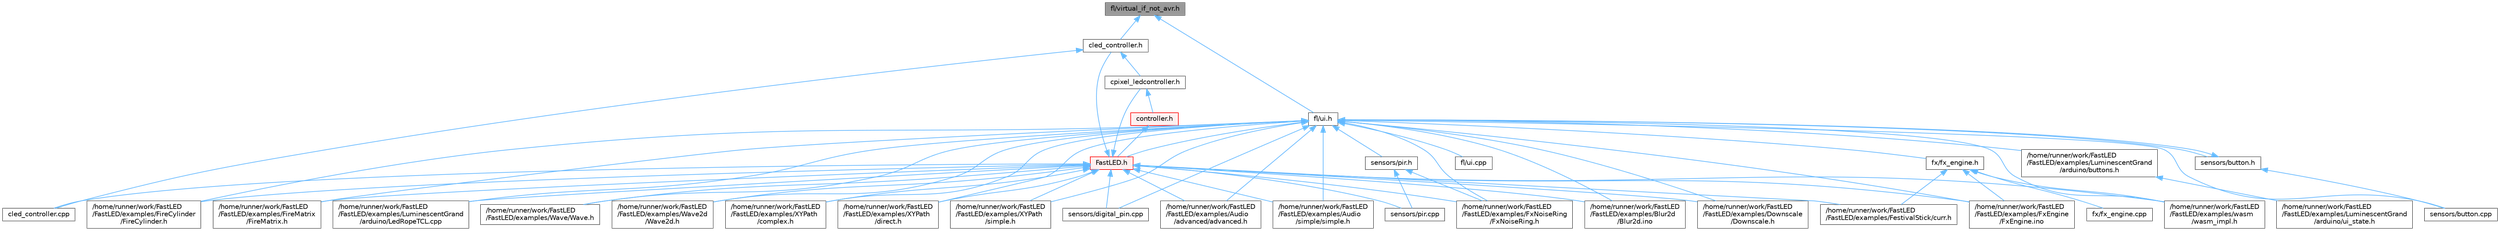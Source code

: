 digraph "fl/virtual_if_not_avr.h"
{
 // INTERACTIVE_SVG=YES
 // LATEX_PDF_SIZE
  bgcolor="transparent";
  edge [fontname=Helvetica,fontsize=10,labelfontname=Helvetica,labelfontsize=10];
  node [fontname=Helvetica,fontsize=10,shape=box,height=0.2,width=0.4];
  Node1 [id="Node000001",label="fl/virtual_if_not_avr.h",height=0.2,width=0.4,color="gray40", fillcolor="grey60", style="filled", fontcolor="black",tooltip=" "];
  Node1 -> Node2 [id="edge1_Node000001_Node000002",dir="back",color="steelblue1",style="solid",tooltip=" "];
  Node2 [id="Node000002",label="cled_controller.h",height=0.2,width=0.4,color="grey40", fillcolor="white", style="filled",URL="$db/d6d/cled__controller_8h.html",tooltip="base definitions used by led controllers for writing out led data"];
  Node2 -> Node3 [id="edge2_Node000002_Node000003",dir="back",color="steelblue1",style="solid",tooltip=" "];
  Node3 [id="Node000003",label="cled_controller.cpp",height=0.2,width=0.4,color="grey40", fillcolor="white", style="filled",URL="$dd/dd8/cled__controller_8cpp.html",tooltip="base definitions used by led controllers for writing out led data"];
  Node2 -> Node4 [id="edge3_Node000002_Node000004",dir="back",color="steelblue1",style="solid",tooltip=" "];
  Node4 [id="Node000004",label="cpixel_ledcontroller.h",height=0.2,width=0.4,color="grey40", fillcolor="white", style="filled",URL="$d9/d57/cpixel__ledcontroller_8h.html",tooltip="defines the templated version of the CLEDController class"];
  Node4 -> Node5 [id="edge4_Node000004_Node000005",dir="back",color="steelblue1",style="solid",tooltip=" "];
  Node5 [id="Node000005",label="controller.h",height=0.2,width=0.4,color="red", fillcolor="#FFF0F0", style="filled",URL="$d2/dd9/controller_8h.html",tooltip="deprecated: base definitions used by led controllers for writing out led data"];
  Node5 -> Node6 [id="edge5_Node000005_Node000006",dir="back",color="steelblue1",style="solid",tooltip=" "];
  Node6 [id="Node000006",label="FastLED.h",height=0.2,width=0.4,color="red", fillcolor="#FFF0F0", style="filled",URL="$db/d97/_fast_l_e_d_8h.html",tooltip="central include file for FastLED, defines the CFastLED class/object"];
  Node6 -> Node15 [id="edge6_Node000006_Node000015",dir="back",color="steelblue1",style="solid",tooltip=" "];
  Node15 [id="Node000015",label="/home/runner/work/FastLED\l/FastLED/examples/Audio\l/advanced/advanced.h",height=0.2,width=0.4,color="grey40", fillcolor="white", style="filled",URL="$da/dc7/advanced_8h.html",tooltip=" "];
  Node6 -> Node16 [id="edge7_Node000006_Node000016",dir="back",color="steelblue1",style="solid",tooltip=" "];
  Node16 [id="Node000016",label="/home/runner/work/FastLED\l/FastLED/examples/Audio\l/simple/simple.h",height=0.2,width=0.4,color="grey40", fillcolor="white", style="filled",URL="$db/d49/_audio_2simple_2simple_8h.html",tooltip=" "];
  Node6 -> Node21 [id="edge8_Node000006_Node000021",dir="back",color="steelblue1",style="solid",tooltip=" "];
  Node21 [id="Node000021",label="/home/runner/work/FastLED\l/FastLED/examples/Blur2d\l/Blur2d.ino",height=0.2,width=0.4,color="grey40", fillcolor="white", style="filled",URL="$df/d42/_blur2d_8ino.html",tooltip="Demonstrates 2D blur effects on LED matrix."];
  Node6 -> Node34 [id="edge9_Node000006_Node000034",dir="back",color="steelblue1",style="solid",tooltip=" "];
  Node34 [id="Node000034",label="/home/runner/work/FastLED\l/FastLED/examples/Downscale\l/Downscale.h",height=0.2,width=0.4,color="grey40", fillcolor="white", style="filled",URL="$d6/d1a/examples_2_downscale_2downscale_8h.html",tooltip=" "];
  Node6 -> Node41 [id="edge10_Node000006_Node000041",dir="back",color="steelblue1",style="solid",tooltip=" "];
  Node41 [id="Node000041",label="/home/runner/work/FastLED\l/FastLED/examples/FestivalStick/curr.h",height=0.2,width=0.4,color="grey40", fillcolor="white", style="filled",URL="$d4/d06/curr_8h.html",tooltip=" "];
  Node6 -> Node46 [id="edge11_Node000006_Node000046",dir="back",color="steelblue1",style="solid",tooltip=" "];
  Node46 [id="Node000046",label="/home/runner/work/FastLED\l/FastLED/examples/FireCylinder\l/FireCylinder.h",height=0.2,width=0.4,color="grey40", fillcolor="white", style="filled",URL="$d8/dd0/_fire_cylinder_8h.html",tooltip=" "];
  Node6 -> Node48 [id="edge12_Node000006_Node000048",dir="back",color="steelblue1",style="solid",tooltip=" "];
  Node48 [id="Node000048",label="/home/runner/work/FastLED\l/FastLED/examples/FireMatrix\l/FireMatrix.h",height=0.2,width=0.4,color="grey40", fillcolor="white", style="filled",URL="$d5/d88/_fire_matrix_8h.html",tooltip=" "];
  Node6 -> Node53 [id="edge13_Node000006_Node000053",dir="back",color="steelblue1",style="solid",tooltip=" "];
  Node53 [id="Node000053",label="/home/runner/work/FastLED\l/FastLED/examples/FxEngine\l/FxEngine.ino",height=0.2,width=0.4,color="grey40", fillcolor="white", style="filled",URL="$d6/d35/_fx_engine_8ino.html",tooltip="Demonstrates FxEngine for switching between effects."];
  Node6 -> Node56 [id="edge14_Node000006_Node000056",dir="back",color="steelblue1",style="solid",tooltip=" "];
  Node56 [id="Node000056",label="/home/runner/work/FastLED\l/FastLED/examples/FxNoiseRing\l/FxNoiseRing.h",height=0.2,width=0.4,color="grey40", fillcolor="white", style="filled",URL="$d5/d77/_fx_noise_ring_8h.html",tooltip=" "];
  Node6 -> Node67 [id="edge15_Node000006_Node000067",dir="back",color="steelblue1",style="solid",tooltip=" "];
  Node67 [id="Node000067",label="/home/runner/work/FastLED\l/FastLED/examples/LuminescentGrand\l/arduino/LedRopeTCL.cpp",height=0.2,width=0.4,color="grey40", fillcolor="white", style="filled",URL="$d6/dc9/_led_rope_t_c_l_8cpp.html",tooltip=" "];
  Node6 -> Node97 [id="edge16_Node000006_Node000097",dir="back",color="steelblue1",style="solid",tooltip=" "];
  Node97 [id="Node000097",label="/home/runner/work/FastLED\l/FastLED/examples/Wave/Wave.h",height=0.2,width=0.4,color="grey40", fillcolor="white", style="filled",URL="$d8/d78/examples_2_wave_2wave_8h.html",tooltip=" "];
  Node6 -> Node98 [id="edge17_Node000006_Node000098",dir="back",color="steelblue1",style="solid",tooltip=" "];
  Node98 [id="Node000098",label="/home/runner/work/FastLED\l/FastLED/examples/Wave2d\l/Wave2d.h",height=0.2,width=0.4,color="grey40", fillcolor="white", style="filled",URL="$d5/d94/_wave2d_8h.html",tooltip=" "];
  Node6 -> Node100 [id="edge18_Node000006_Node000100",dir="back",color="steelblue1",style="solid",tooltip=" "];
  Node100 [id="Node000100",label="/home/runner/work/FastLED\l/FastLED/examples/XYPath\l/complex.h",height=0.2,width=0.4,color="grey40", fillcolor="white", style="filled",URL="$d7/d3b/complex_8h.html",tooltip=" "];
  Node6 -> Node101 [id="edge19_Node000006_Node000101",dir="back",color="steelblue1",style="solid",tooltip=" "];
  Node101 [id="Node000101",label="/home/runner/work/FastLED\l/FastLED/examples/XYPath\l/direct.h",height=0.2,width=0.4,color="grey40", fillcolor="white", style="filled",URL="$d6/daf/direct_8h.html",tooltip=" "];
  Node6 -> Node102 [id="edge20_Node000006_Node000102",dir="back",color="steelblue1",style="solid",tooltip=" "];
  Node102 [id="Node000102",label="/home/runner/work/FastLED\l/FastLED/examples/XYPath\l/simple.h",height=0.2,width=0.4,color="grey40", fillcolor="white", style="filled",URL="$d3/d52/_x_y_path_2simple_8h.html",tooltip=" "];
  Node6 -> Node104 [id="edge21_Node000006_Node000104",dir="back",color="steelblue1",style="solid",tooltip=" "];
  Node104 [id="Node000104",label="/home/runner/work/FastLED\l/FastLED/examples/wasm\l/wasm_impl.h",height=0.2,width=0.4,color="grey40", fillcolor="white", style="filled",URL="$da/d40/wasm__impl_8h.html",tooltip=" "];
  Node6 -> Node3 [id="edge22_Node000006_Node000003",dir="back",color="steelblue1",style="solid",tooltip=" "];
  Node6 -> Node2 [id="edge23_Node000006_Node000002",dir="back",color="steelblue1",style="solid",tooltip=" "];
  Node6 -> Node4 [id="edge24_Node000006_Node000004",dir="back",color="steelblue1",style="solid",tooltip=" "];
  Node6 -> Node115 [id="edge25_Node000006_Node000115",dir="back",color="steelblue1",style="solid",tooltip=" "];
  Node115 [id="Node000115",label="sensors/digital_pin.cpp",height=0.2,width=0.4,color="grey40", fillcolor="white", style="filled",URL="$de/d2b/digital__pin_8cpp.html",tooltip=" "];
  Node6 -> Node116 [id="edge26_Node000006_Node000116",dir="back",color="steelblue1",style="solid",tooltip=" "];
  Node116 [id="Node000116",label="sensors/pir.cpp",height=0.2,width=0.4,color="grey40", fillcolor="white", style="filled",URL="$d2/da7/pir_8cpp.html",tooltip=" "];
  Node1 -> Node159 [id="edge27_Node000001_Node000159",dir="back",color="steelblue1",style="solid",tooltip=" "];
  Node159 [id="Node000159",label="fl/ui.h",height=0.2,width=0.4,color="grey40", fillcolor="white", style="filled",URL="$d9/d3b/ui_8h.html",tooltip=" "];
  Node159 -> Node15 [id="edge28_Node000159_Node000015",dir="back",color="steelblue1",style="solid",tooltip=" "];
  Node159 -> Node16 [id="edge29_Node000159_Node000016",dir="back",color="steelblue1",style="solid",tooltip=" "];
  Node159 -> Node21 [id="edge30_Node000159_Node000021",dir="back",color="steelblue1",style="solid",tooltip=" "];
  Node159 -> Node34 [id="edge31_Node000159_Node000034",dir="back",color="steelblue1",style="solid",tooltip=" "];
  Node159 -> Node46 [id="edge32_Node000159_Node000046",dir="back",color="steelblue1",style="solid",tooltip=" "];
  Node159 -> Node48 [id="edge33_Node000159_Node000048",dir="back",color="steelblue1",style="solid",tooltip=" "];
  Node159 -> Node53 [id="edge34_Node000159_Node000053",dir="back",color="steelblue1",style="solid",tooltip=" "];
  Node159 -> Node56 [id="edge35_Node000159_Node000056",dir="back",color="steelblue1",style="solid",tooltip=" "];
  Node159 -> Node67 [id="edge36_Node000159_Node000067",dir="back",color="steelblue1",style="solid",tooltip=" "];
  Node159 -> Node160 [id="edge37_Node000159_Node000160",dir="back",color="steelblue1",style="solid",tooltip=" "];
  Node160 [id="Node000160",label="/home/runner/work/FastLED\l/FastLED/examples/LuminescentGrand\l/arduino/buttons.h",height=0.2,width=0.4,color="grey40", fillcolor="white", style="filled",URL="$de/d05/buttons_8h.html",tooltip=" "];
  Node160 -> Node161 [id="edge38_Node000160_Node000161",dir="back",color="steelblue1",style="solid",tooltip=" "];
  Node161 [id="Node000161",label="/home/runner/work/FastLED\l/FastLED/examples/LuminescentGrand\l/arduino/ui_state.h",height=0.2,width=0.4,color="grey40", fillcolor="white", style="filled",URL="$d9/da7/ui__state_8h.html",tooltip=" "];
  Node159 -> Node97 [id="edge39_Node000159_Node000097",dir="back",color="steelblue1",style="solid",tooltip=" "];
  Node159 -> Node98 [id="edge40_Node000159_Node000098",dir="back",color="steelblue1",style="solid",tooltip=" "];
  Node159 -> Node100 [id="edge41_Node000159_Node000100",dir="back",color="steelblue1",style="solid",tooltip=" "];
  Node159 -> Node101 [id="edge42_Node000159_Node000101",dir="back",color="steelblue1",style="solid",tooltip=" "];
  Node159 -> Node102 [id="edge43_Node000159_Node000102",dir="back",color="steelblue1",style="solid",tooltip=" "];
  Node159 -> Node104 [id="edge44_Node000159_Node000104",dir="back",color="steelblue1",style="solid",tooltip=" "];
  Node159 -> Node6 [id="edge45_Node000159_Node000006",dir="back",color="steelblue1",style="solid",tooltip=" "];
  Node159 -> Node162 [id="edge46_Node000159_Node000162",dir="back",color="steelblue1",style="solid",tooltip=" "];
  Node162 [id="Node000162",label="fl/ui.cpp",height=0.2,width=0.4,color="grey40", fillcolor="white", style="filled",URL="$d4/d38/ui_8cpp.html",tooltip=" "];
  Node159 -> Node163 [id="edge47_Node000159_Node000163",dir="back",color="steelblue1",style="solid",tooltip=" "];
  Node163 [id="Node000163",label="fx/fx_engine.h",height=0.2,width=0.4,color="grey40", fillcolor="white", style="filled",URL="$d9/d3c/fx__engine_8h.html",tooltip=" "];
  Node163 -> Node41 [id="edge48_Node000163_Node000041",dir="back",color="steelblue1",style="solid",tooltip=" "];
  Node163 -> Node53 [id="edge49_Node000163_Node000053",dir="back",color="steelblue1",style="solid",tooltip=" "];
  Node163 -> Node104 [id="edge50_Node000163_Node000104",dir="back",color="steelblue1",style="solid",tooltip=" "];
  Node163 -> Node164 [id="edge51_Node000163_Node000164",dir="back",color="steelblue1",style="solid",tooltip=" "];
  Node164 [id="Node000164",label="fx/fx_engine.cpp",height=0.2,width=0.4,color="grey40", fillcolor="white", style="filled",URL="$df/d8e/fx__engine_8cpp.html",tooltip=" "];
  Node159 -> Node165 [id="edge52_Node000159_Node000165",dir="back",color="steelblue1",style="solid",tooltip=" "];
  Node165 [id="Node000165",label="sensors/button.cpp",height=0.2,width=0.4,color="grey40", fillcolor="white", style="filled",URL="$d6/df7/button_8cpp.html",tooltip=" "];
  Node159 -> Node166 [id="edge53_Node000159_Node000166",dir="back",color="steelblue1",style="solid",tooltip=" "];
  Node166 [id="Node000166",label="sensors/button.h",height=0.2,width=0.4,color="grey40", fillcolor="white", style="filled",URL="$d7/d0e/button_8h.html",tooltip=" "];
  Node166 -> Node159 [id="edge54_Node000166_Node000159",dir="back",color="steelblue1",style="solid",tooltip=" "];
  Node166 -> Node165 [id="edge55_Node000166_Node000165",dir="back",color="steelblue1",style="solid",tooltip=" "];
  Node159 -> Node115 [id="edge56_Node000159_Node000115",dir="back",color="steelblue1",style="solid",tooltip=" "];
  Node159 -> Node167 [id="edge57_Node000159_Node000167",dir="back",color="steelblue1",style="solid",tooltip=" "];
  Node167 [id="Node000167",label="sensors/pir.h",height=0.2,width=0.4,color="grey40", fillcolor="white", style="filled",URL="$d9/dd3/pir_8h.html",tooltip=" "];
  Node167 -> Node56 [id="edge58_Node000167_Node000056",dir="back",color="steelblue1",style="solid",tooltip=" "];
  Node167 -> Node116 [id="edge59_Node000167_Node000116",dir="back",color="steelblue1",style="solid",tooltip=" "];
}

